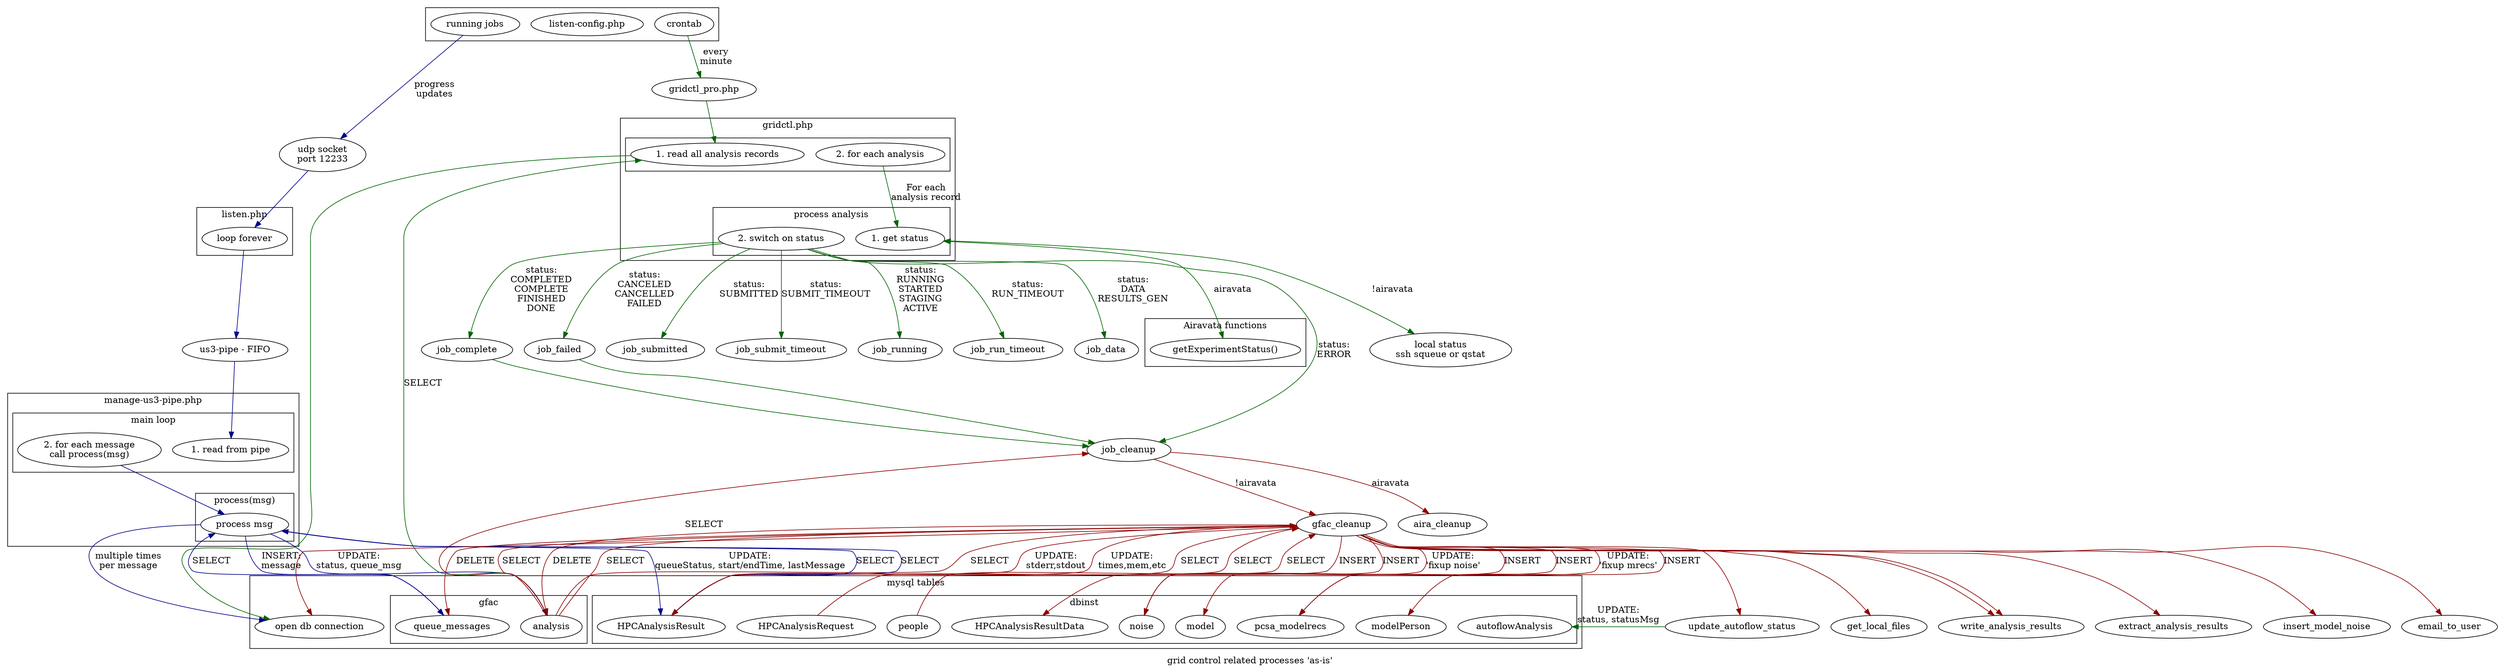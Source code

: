 digraph G {
   label="grid control related processes 'as-is'";

   subgraph cluster_starting {
      label="";
      running_job[label="running jobs"];

      listen_config[label="listen-config.php"];

      crontab[label="crontab"];
   }

   udp_socket[label="udp socket\nport 12233"];
   us3_pipe[label="us3-pipe - FIFO"];
            
   gridctl_pro[label="gridctl_pro.php"];

   subgraph cluster_gridctl {
      label="gridctl.php";
      subgraph cluster_gridctl_main_loop {
         label="";
         gridctl_main_read[label="1. read all analysis records"];
         gridctl_main_call[label="2. for each analysis"];
      }         
      subgraph cluster_gridctl_process_analysis {
         label="process analysis";
         gridctl_process_get_status[label="1. get status"];
         gridctl_process_status[label="2. switch on status"];
      }         
   }
   subgraph cluster_cleanup {
      label="cleanup.php";
      
   }
   subgraph cluster_cleanup_aira {
      label="cleanup_aira.php";
   }
   subgraph cluster_cleanup_gfac {
      label="cleanup_gfac.php";
   }
   subgraph cluster_aira {
      label="Airavata functions";
      aira_exp_status[label="getExperimentStatus()"];
   }
   local_status[label="local status\nssh squeue or qstat"];

   subgraph cluster_listen {
      label="listen.php";
      listen_main_loop[label="loop forever"];
   }
   subgraph cluster_manage_us3_pipe {
      label="manage-us3-pipe.php";
      subgraph cluster_manage_us3_pipe_main_loop {
         label="main loop";
         manage_us3_pipe_main_loop_read_pipe[label="1. read from pipe"];
         manage_us3_pipe_main_loop_call_process_msg[label="2. for each message\ncall process(msg)"];
      }         
      subgraph cluster_manage_us3_pipe_process_msg {
         label="process(msg)";
         manage_us3_pipe_main_loop_process_msg_loop[label="process msg"];
      }         
         
   }
   subgraph cluster_mysql {
      label="mysql tables";
      mysql_open_db[label="open db connection"];
      subgraph cluster_gfac {
         label="gfac";
         gfac_analysis               [label="analysis"];
         gfac_queue_messages         [label="queue_messages"];
      }
      subgraph cluster_dbinst {
         label="dbinst";
         dbinst_HPCAnalysisRequest   [label="HPCAnalysisRequest" ];
         dbinst_HPCAnalysisResult    [label="HPCAnalysisResult" ];
         dbinst_HPCAnalysisResultData[label="HPCAnalysisResultData" ];
         dbinst_autoflowAnalysis     [label="autoflowAnalysis" ];
         dbinst_people               [label="people" ];
         dbinst_noise                [label="noise" ];
         dbinst_model                [label="model" ];
         dbinst_pcsa_modelrecs       [label="pcsa_modelrecs" ];
         dbinst_modelPerson          [label="modelPerson" ];
      }        
   }

   edge [dir=forward];
   # udp stream
   edge [color=darkblue];

   running_job->udp_socket[label=" progress\n updates"];
   udp_socket->listen_main_loop;
   listen_main_loop->us3_pipe;
   us3_pipe->manage_us3_pipe_main_loop_read_pipe;
   manage_us3_pipe_main_loop_call_process_msg->manage_us3_pipe_main_loop_process_msg_loop;
   manage_us3_pipe_main_loop_process_msg_loop->mysql_open_db[label="multiple times\nper message" ];
   dbinst_HPCAnalysisResult->manage_us3_pipe_main_loop_process_msg_loop[label="SELECT"];
   dbinst_HPCAnalysisResult->manage_us3_pipe_main_loop_process_msg_loop[label="SELECT"];
   manage_us3_pipe_main_loop_process_msg_loop->dbinst_HPCAnalysisResult[label="UPDATE:\nqueueStatus, start/endTime, lastMessage"];
   manage_us3_pipe_main_loop_process_msg_loop->gfac_analysis[label="UPDATE:\nstatus, queue_msg"];
   gfac_queue_messages->manage_us3_pipe_main_loop_process_msg_loop[label="SELECT"];
   manage_us3_pipe_main_loop_process_msg_loop->gfac_queue_messages[label="INSERT:\nmessage"];


   # gridctl stream
   edge [color=darkgreen];

   crontab->gridctl_pro[label=" every\n minute"];
   gridctl_pro->gridctl_main_read;
   gridctl_main_read->mysql_open_db[ ];
   gfac_analysis->gridctl_main_read[label="SELECT"];
   gridctl_main_call->gridctl_process_get_status[label="For each\nanalysis record"];
   gridctl_process_get_status->aira_exp_status[dir="both",label="airavata"];
   gridctl_process_get_status->local_status[dir="both",label="!airavata"];
   gridctl_process_status->job_cleanup[label="status:\nERROR"];
   gridctl_process_status->job_submitted[label="status:\nSUBMITTED"];
   gridctl_process_status->job_submit_timeout[label="status:\nSUBMIT_TIMEOUT"];
   gridctl_process_status->job_running[label="status:\nRUNNING\nSTARTED\nSTAGING\nACTIVE"];
   gridctl_process_status->job_run_timeout[label="status:\nRUN_TIMEOUT"];
   gridctl_process_status->job_data[label="status:\nDATA\nRESULTS_GEN"];
   gridctl_process_status->job_complete[label="status:\nCOMPLETED\nCOMPLETE\nFINISHED\nDONE"];
   gridctl_process_status->job_failed[label="status:\nCANCELED\nCANCELLED\nFAILED"];
   job_failed->job_cleanup;
   job_complete->job_cleanup;

   update_autoflow_status->dbinst_autoflowAnalysis[label="UPDATE:\nstatus, statusMsg"];

   # cleanup gfac

   edge [color=darkred];

   gfac_analysis->job_cleanup[label="SELECT"];
   job_cleanup->gfac_cleanup[label="!airavata"];
   job_cleanup->aira_cleanup[label="airavata"];

   gfac_cleanup->mysql_open_db;
   dbinst_HPCAnalysisRequest->gfac_cleanup[label="SELECT"];
   dbinst_people->gfac_cleanup[label="SELECT"];
   dbinst_HPCAnalysisResult->gfac_cleanup[label="SELECT"];
   gfac_analysis->gfac_cleanup[label="SELECT"];
   gfac_cleanup->get_local_files;
   gfac_analysis->gfac_cleanup[label="SELECT"];
   gfac_cleanup->gfac_queue_messages[label="DELETE"];
   gfac_analysis->gfac_cleanup[label="SELECT"];
   gfac_cleanup->gfac_analysis[label="DELETE"];
   gfac_cleanup->update_autoflow_status;
   gfac_cleanup->dbinst_HPCAnalysisResult[label="UPDATE:\nstderr,stdout"];
   gfac_cleanup->write_analysis_results;
   gfac_cleanup->extract_analysis_results;
   gfac_cleanup->insert_model_noise;
   gfac_cleanup->dbinst_HPCAnalysisResult[label="UPDATE:\ntimes,mem,etc"];
   gfac_cleanup->dbinst_noise[label="INSERT"];
   gfac_cleanup->dbinst_pcsa_modelrecs[label="INSERT"];
   gfac_cleanup->dbinst_model[label="INSERT"];
   gfac_cleanup->dbinst_modelPerson[label="INSERT"];
   gfac_cleanup->dbinst_HPCAnalysisResultData[label="INSERT"];
   gfac_cleanup->dbinst_noise[label="UPDATE:\n'fixup noise'"];
   gfac_cleanup->dbinst_pcsa_modelrecs[label="UPDATE:\n'fixup mrecs'"];
   gfac_cleanup->write_analysis_results;
   gfac_cleanup->email_to_user;

   /*
   # cleanup aira
   edge [color=darkcyan]
   aira_cleanup->mysql_open_db;
   dbinst_HPCAnalysisRequest->aira_cleanup[label="SELECT"];
   dbinst_people->aira_cleanup[label="SELECT"];
   dbinst_HPCAnalysisResult->aira_cleanup[label="SELECT"];
   gfac_analysis->aira_cleanup[label="SELECT"];
   gfac_analysis->aira_cleanup[label="SELECT"];
   dbinst_HPCAnalysisRequest->aira_cleanup[label="SELECT"];
   gfac_queue_messages->aira_cleanup[label="SELECT"];
   aira_cleanup->gfac_queue_messages[label="DELETE"];
   gfac_analysis->aira_cleanup[label="SELECT"];
   aira_cleanup->gfac_analysis[label="DELETE"];
   aira_cleanup->dbinst_HPCAnalysisResult[label="UPDATE:\nstderr,stdout,queueStatus"];
   aira_cleanup->gfac_analysis[label="DELETE"];
   aira_cleanup->dbinst_HPCAnalysisResult[label="UPDATE:\ntimes,mem,etc"];
   aira_cleanup->dbinst_noise[label="INSERT"];
   aira_cleanup->dbinst_pcsa_modelrecs[label="INSERT"];
   aira_cleanup->dbinst_model[label="INSERT"];
   aira_cleanup->dbinst_modelPerson[label="INSERT"];
   aira_cleanup->dbinst_HPCAnalysisResultData[label="INSERT"];
   aira_cleanup->dbinst_noise[label="UPDATE:\n'fixup noise'"];
   aira_cleanup->dbinst_pcsa_modelrecs[label="UPDATE:\n'fixup mrecs'"];
   dbinst_HPCAnalysisRequest->aira_cleanup[label="SELECT"];
   aira_cleanup->sleep_wait_stderr;
   aira_cleanup->gfac_analysis[label="UPDATE:\nstderr,stdout,tarfile"];
*/
}
